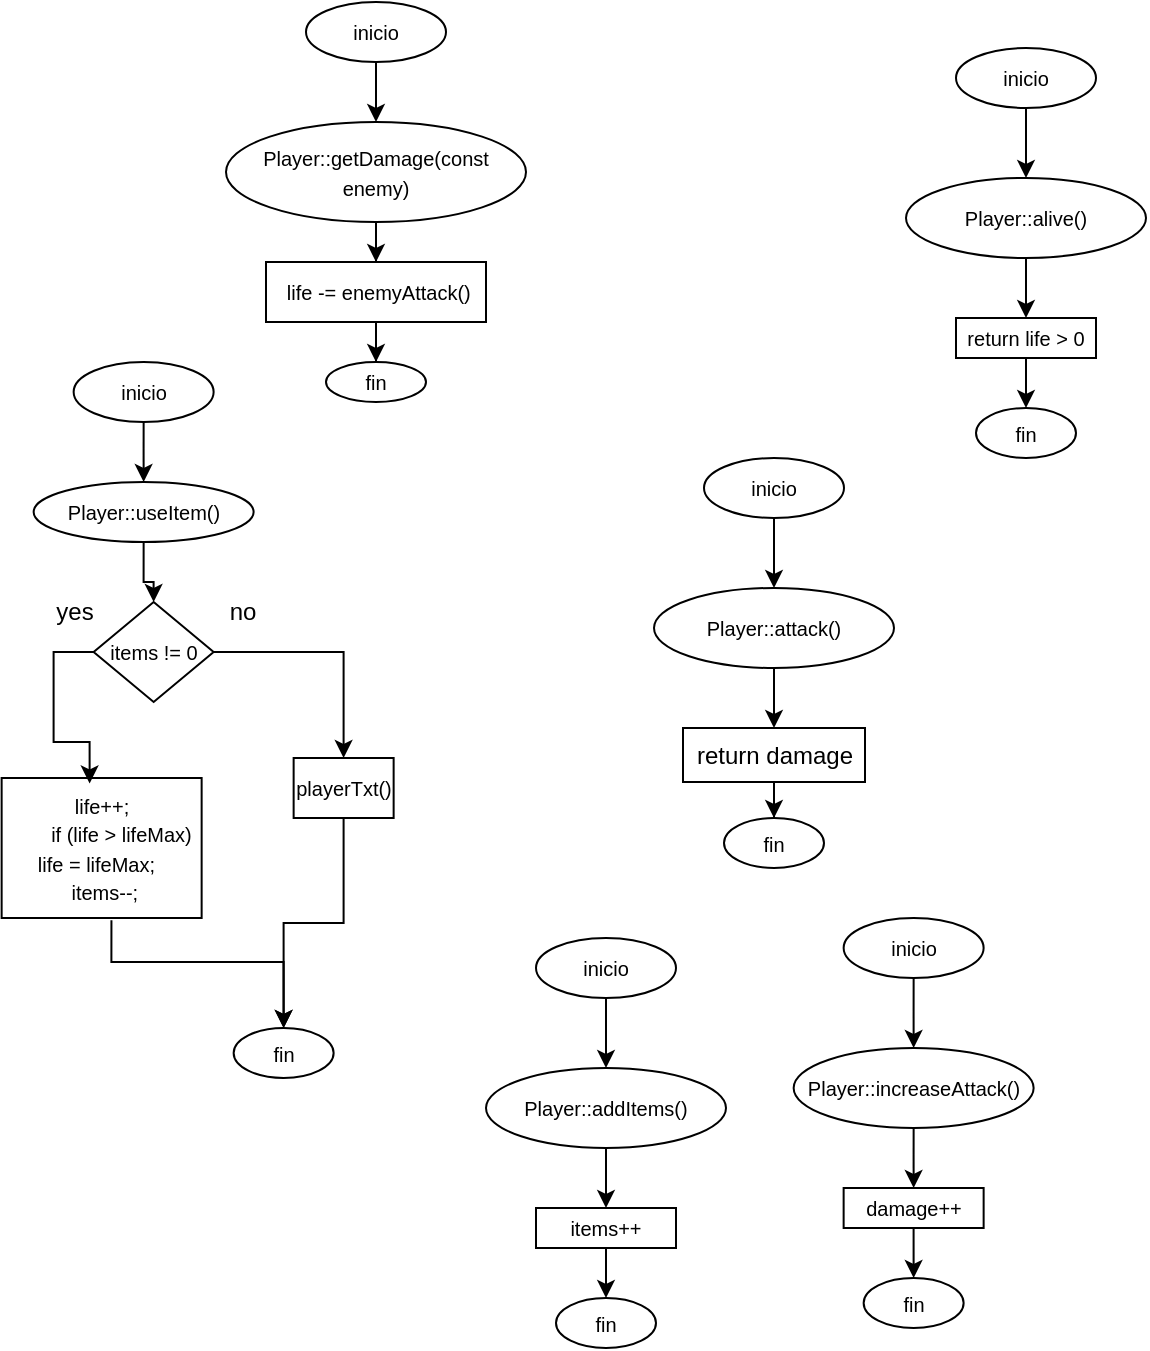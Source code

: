 <mxfile version="27.2.0">
  <diagram name="Página-1" id="W3tY4TCFC0sQ0xRex6A5">
    <mxGraphModel dx="1453" dy="718" grid="1" gridSize="10" guides="1" tooltips="1" connect="1" arrows="1" fold="1" page="1" pageScale="1" pageWidth="827" pageHeight="1169" math="0" shadow="0">
      <root>
        <mxCell id="0" />
        <mxCell id="1" parent="0" />
        <mxCell id="inOHviRMecGBRw6cDhF_-1" value="" style="edgeStyle=orthogonalEdgeStyle;rounded=0;orthogonalLoop=1;jettySize=auto;html=1;" edge="1" parent="1" source="inOHviRMecGBRw6cDhF_-2" target="inOHviRMecGBRw6cDhF_-4">
          <mxGeometry relative="1" as="geometry" />
        </mxCell>
        <mxCell id="inOHviRMecGBRw6cDhF_-2" value="&lt;font style=&quot;font-size: 10px;&quot;&gt;inicio&lt;/font&gt;" style="ellipse;whiteSpace=wrap;html=1;" vertex="1" parent="1">
          <mxGeometry x="210" y="50" width="70" height="30" as="geometry" />
        </mxCell>
        <mxCell id="inOHviRMecGBRw6cDhF_-3" value="" style="edgeStyle=orthogonalEdgeStyle;rounded=0;orthogonalLoop=1;jettySize=auto;html=1;" edge="1" parent="1" source="inOHviRMecGBRw6cDhF_-4" target="inOHviRMecGBRw6cDhF_-6">
          <mxGeometry relative="1" as="geometry" />
        </mxCell>
        <mxCell id="inOHviRMecGBRw6cDhF_-4" value="&lt;div&gt;&lt;span style=&quot;font-size: 10px; background-color: transparent; color: light-dark(rgb(0, 0, 0), rgb(255, 255, 255));&quot;&gt;Player::getDamage(const enemy)&lt;/span&gt;&lt;/div&gt;" style="ellipse;whiteSpace=wrap;html=1;" vertex="1" parent="1">
          <mxGeometry x="170" y="110" width="150" height="50" as="geometry" />
        </mxCell>
        <mxCell id="inOHviRMecGBRw6cDhF_-5" value="" style="edgeStyle=orthogonalEdgeStyle;rounded=0;orthogonalLoop=1;jettySize=auto;html=1;" edge="1" parent="1" source="inOHviRMecGBRw6cDhF_-6" target="inOHviRMecGBRw6cDhF_-7">
          <mxGeometry relative="1" as="geometry" />
        </mxCell>
        <mxCell id="inOHviRMecGBRw6cDhF_-6" value="&lt;font style=&quot;font-size: 10px;&quot;&gt;&amp;nbsp;life -= enemyAttack()&lt;/font&gt;" style="rounded=0;whiteSpace=wrap;html=1;" vertex="1" parent="1">
          <mxGeometry x="190" y="180" width="110" height="30" as="geometry" />
        </mxCell>
        <mxCell id="inOHviRMecGBRw6cDhF_-7" value="&lt;div&gt;&lt;span style=&quot;font-size: 10px;&quot;&gt;fin&lt;/span&gt;&lt;/div&gt;" style="ellipse;whiteSpace=wrap;html=1;" vertex="1" parent="1">
          <mxGeometry x="220" y="230" width="50" height="20" as="geometry" />
        </mxCell>
        <mxCell id="inOHviRMecGBRw6cDhF_-15" style="edgeStyle=orthogonalEdgeStyle;rounded=0;orthogonalLoop=1;jettySize=auto;html=1;entryX=0.5;entryY=0;entryDx=0;entryDy=0;" edge="1" parent="1" source="inOHviRMecGBRw6cDhF_-16" target="inOHviRMecGBRw6cDhF_-20">
          <mxGeometry relative="1" as="geometry" />
        </mxCell>
        <mxCell id="inOHviRMecGBRw6cDhF_-16" value="&lt;font style=&quot;font-size: 10px;&quot;&gt;Player::attack()&lt;/font&gt;" style="ellipse;whiteSpace=wrap;html=1;" vertex="1" parent="1">
          <mxGeometry x="384" y="343" width="120" height="40" as="geometry" />
        </mxCell>
        <mxCell id="inOHviRMecGBRw6cDhF_-17" style="edgeStyle=orthogonalEdgeStyle;rounded=0;orthogonalLoop=1;jettySize=auto;html=1;entryX=0.5;entryY=0;entryDx=0;entryDy=0;" edge="1" parent="1" source="inOHviRMecGBRw6cDhF_-18" target="inOHviRMecGBRw6cDhF_-16">
          <mxGeometry relative="1" as="geometry">
            <mxPoint x="499" y="338" as="targetPoint" />
          </mxGeometry>
        </mxCell>
        <mxCell id="inOHviRMecGBRw6cDhF_-18" value="&lt;font style=&quot;font-size: 10px;&quot;&gt;inicio&lt;/font&gt;" style="ellipse;whiteSpace=wrap;html=1;" vertex="1" parent="1">
          <mxGeometry x="409" y="278" width="70" height="30" as="geometry" />
        </mxCell>
        <mxCell id="inOHviRMecGBRw6cDhF_-19" value="" style="edgeStyle=orthogonalEdgeStyle;rounded=0;orthogonalLoop=1;jettySize=auto;html=1;" edge="1" parent="1" source="inOHviRMecGBRw6cDhF_-20" target="inOHviRMecGBRw6cDhF_-21">
          <mxGeometry relative="1" as="geometry" />
        </mxCell>
        <mxCell id="inOHviRMecGBRw6cDhF_-20" value="return damage" style="rounded=0;whiteSpace=wrap;html=1;" vertex="1" parent="1">
          <mxGeometry x="398.5" y="413" width="91" height="27" as="geometry" />
        </mxCell>
        <mxCell id="inOHviRMecGBRw6cDhF_-21" value="&lt;span style=&quot;font-size: 10px;&quot;&gt;fin&lt;/span&gt;" style="ellipse;whiteSpace=wrap;html=1;" vertex="1" parent="1">
          <mxGeometry x="419" y="458" width="50" height="25" as="geometry" />
        </mxCell>
        <mxCell id="inOHviRMecGBRw6cDhF_-22" style="edgeStyle=orthogonalEdgeStyle;rounded=0;orthogonalLoop=1;jettySize=auto;html=1;entryX=0.5;entryY=0;entryDx=0;entryDy=0;" edge="1" parent="1" source="inOHviRMecGBRw6cDhF_-23" target="inOHviRMecGBRw6cDhF_-27">
          <mxGeometry relative="1" as="geometry" />
        </mxCell>
        <mxCell id="inOHviRMecGBRw6cDhF_-23" value="&lt;font style=&quot;font-size: 10px;&quot;&gt;Player::alive()&lt;/font&gt;" style="ellipse;whiteSpace=wrap;html=1;" vertex="1" parent="1">
          <mxGeometry x="510" y="138" width="120" height="40" as="geometry" />
        </mxCell>
        <mxCell id="inOHviRMecGBRw6cDhF_-24" style="edgeStyle=orthogonalEdgeStyle;rounded=0;orthogonalLoop=1;jettySize=auto;html=1;entryX=0.5;entryY=0;entryDx=0;entryDy=0;" edge="1" parent="1" source="inOHviRMecGBRw6cDhF_-25" target="inOHviRMecGBRw6cDhF_-23">
          <mxGeometry relative="1" as="geometry">
            <mxPoint x="625" y="133" as="targetPoint" />
          </mxGeometry>
        </mxCell>
        <mxCell id="inOHviRMecGBRw6cDhF_-25" value="&lt;font style=&quot;font-size: 10px;&quot;&gt;inicio&lt;/font&gt;" style="ellipse;whiteSpace=wrap;html=1;" vertex="1" parent="1">
          <mxGeometry x="535" y="73" width="70" height="30" as="geometry" />
        </mxCell>
        <mxCell id="inOHviRMecGBRw6cDhF_-26" value="" style="edgeStyle=orthogonalEdgeStyle;rounded=0;orthogonalLoop=1;jettySize=auto;html=1;" edge="1" parent="1" source="inOHviRMecGBRw6cDhF_-27" target="inOHviRMecGBRw6cDhF_-28">
          <mxGeometry relative="1" as="geometry" />
        </mxCell>
        <mxCell id="inOHviRMecGBRw6cDhF_-27" value="&lt;span style=&quot;font-size: 10px;&quot;&gt;return life &amp;gt; 0&lt;/span&gt;" style="rounded=0;whiteSpace=wrap;html=1;" vertex="1" parent="1">
          <mxGeometry x="535" y="208" width="70" height="20" as="geometry" />
        </mxCell>
        <mxCell id="inOHviRMecGBRw6cDhF_-28" value="&lt;span style=&quot;font-size: 10px;&quot;&gt;fin&lt;/span&gt;" style="ellipse;whiteSpace=wrap;html=1;" vertex="1" parent="1">
          <mxGeometry x="545" y="253" width="50" height="25" as="geometry" />
        </mxCell>
        <mxCell id="inOHviRMecGBRw6cDhF_-35" value="" style="edgeStyle=orthogonalEdgeStyle;rounded=0;orthogonalLoop=1;jettySize=auto;html=1;" edge="1" parent="1" source="inOHviRMecGBRw6cDhF_-36" target="inOHviRMecGBRw6cDhF_-38">
          <mxGeometry relative="1" as="geometry" />
        </mxCell>
        <mxCell id="inOHviRMecGBRw6cDhF_-36" value="&lt;font style=&quot;font-size: 10px;&quot;&gt;inicio&lt;/font&gt;" style="ellipse;whiteSpace=wrap;html=1;" vertex="1" parent="1">
          <mxGeometry x="93.82" y="230" width="70" height="30" as="geometry" />
        </mxCell>
        <mxCell id="inOHviRMecGBRw6cDhF_-47" style="edgeStyle=orthogonalEdgeStyle;rounded=0;orthogonalLoop=1;jettySize=auto;html=1;entryX=0.5;entryY=0;entryDx=0;entryDy=0;" edge="1" parent="1" source="inOHviRMecGBRw6cDhF_-38" target="inOHviRMecGBRw6cDhF_-42">
          <mxGeometry relative="1" as="geometry" />
        </mxCell>
        <mxCell id="inOHviRMecGBRw6cDhF_-38" value="&lt;div&gt;&lt;span style=&quot;font-size: 10px; background-color: transparent; color: light-dark(rgb(0, 0, 0), rgb(255, 255, 255));&quot;&gt;Player::useItem()&lt;/span&gt;&lt;/div&gt;" style="ellipse;whiteSpace=wrap;html=1;" vertex="1" parent="1">
          <mxGeometry x="73.82" y="290" width="110" height="30" as="geometry" />
        </mxCell>
        <mxCell id="inOHviRMecGBRw6cDhF_-49" style="edgeStyle=orthogonalEdgeStyle;rounded=0;orthogonalLoop=1;jettySize=auto;html=1;exitX=1;exitY=0.5;exitDx=0;exitDy=0;" edge="1" parent="1" source="inOHviRMecGBRw6cDhF_-42" target="inOHviRMecGBRw6cDhF_-48">
          <mxGeometry relative="1" as="geometry" />
        </mxCell>
        <mxCell id="inOHviRMecGBRw6cDhF_-42" value="&lt;font style=&quot;font-size: 10px;&quot;&gt;items != 0&lt;/font&gt;" style="rhombus;whiteSpace=wrap;html=1;" vertex="1" parent="1">
          <mxGeometry x="103.82" y="350" width="60" height="50" as="geometry" />
        </mxCell>
        <mxCell id="inOHviRMecGBRw6cDhF_-52" style="edgeStyle=orthogonalEdgeStyle;rounded=0;orthogonalLoop=1;jettySize=auto;html=1;entryX=0.5;entryY=0;entryDx=0;entryDy=0;exitX=0.549;exitY=1.016;exitDx=0;exitDy=0;exitPerimeter=0;" edge="1" parent="1" source="inOHviRMecGBRw6cDhF_-43" target="inOHviRMecGBRw6cDhF_-51">
          <mxGeometry relative="1" as="geometry">
            <Array as="points">
              <mxPoint x="112.82" y="530" />
              <mxPoint x="198.82" y="530" />
            </Array>
          </mxGeometry>
        </mxCell>
        <mxCell id="inOHviRMecGBRw6cDhF_-43" value="&lt;div&gt;&lt;span style=&quot;font-size: 10px; background-color: transparent; color: light-dark(rgb(0, 0, 0), rgb(255, 255, 255));&quot;&gt;life++;&lt;/span&gt;&lt;/div&gt;&lt;div&gt;&lt;font style=&quot;font-size: 10px;&quot;&gt;&amp;nbsp; &amp;nbsp; &amp;nbsp; &amp;nbsp;if (life &amp;gt; lifeMax) life = lifeMax;&amp;nbsp;&amp;nbsp;&lt;/font&gt;&lt;/div&gt;&lt;div&gt;&lt;span style=&quot;font-size: 10px; background-color: transparent; color: light-dark(rgb(0, 0, 0), rgb(255, 255, 255));&quot;&gt;&amp;nbsp;items--;&lt;/span&gt;&lt;/div&gt;" style="rounded=0;whiteSpace=wrap;html=1;" vertex="1" parent="1">
          <mxGeometry x="57.82" y="438" width="100" height="70" as="geometry" />
        </mxCell>
        <mxCell id="inOHviRMecGBRw6cDhF_-44" style="edgeStyle=orthogonalEdgeStyle;rounded=0;orthogonalLoop=1;jettySize=auto;html=1;entryX=0.44;entryY=0.039;entryDx=0;entryDy=0;entryPerimeter=0;exitX=0;exitY=0.5;exitDx=0;exitDy=0;" edge="1" parent="1" source="inOHviRMecGBRw6cDhF_-42" target="inOHviRMecGBRw6cDhF_-43">
          <mxGeometry relative="1" as="geometry" />
        </mxCell>
        <mxCell id="inOHviRMecGBRw6cDhF_-45" value="yes" style="text;html=1;align=center;verticalAlign=middle;resizable=0;points=[];autosize=1;strokeColor=none;fillColor=none;" vertex="1" parent="1">
          <mxGeometry x="73.82" y="340" width="40" height="30" as="geometry" />
        </mxCell>
        <mxCell id="inOHviRMecGBRw6cDhF_-53" style="edgeStyle=orthogonalEdgeStyle;rounded=0;orthogonalLoop=1;jettySize=auto;html=1;" edge="1" parent="1" source="inOHviRMecGBRw6cDhF_-48" target="inOHviRMecGBRw6cDhF_-51">
          <mxGeometry relative="1" as="geometry" />
        </mxCell>
        <mxCell id="inOHviRMecGBRw6cDhF_-48" value="&lt;font style=&quot;font-size: 10px;&quot;&gt;playerTxt()&lt;/font&gt;" style="rounded=0;whiteSpace=wrap;html=1;" vertex="1" parent="1">
          <mxGeometry x="203.82" y="428" width="50" height="30" as="geometry" />
        </mxCell>
        <mxCell id="inOHviRMecGBRw6cDhF_-50" value="no" style="text;html=1;align=center;verticalAlign=middle;resizable=0;points=[];autosize=1;strokeColor=none;fillColor=none;" vertex="1" parent="1">
          <mxGeometry x="157.82" y="340" width="40" height="30" as="geometry" />
        </mxCell>
        <mxCell id="inOHviRMecGBRw6cDhF_-51" value="&lt;span style=&quot;font-size: 10px;&quot;&gt;fin&lt;/span&gt;" style="ellipse;whiteSpace=wrap;html=1;" vertex="1" parent="1">
          <mxGeometry x="173.82" y="563" width="50" height="25" as="geometry" />
        </mxCell>
        <mxCell id="inOHviRMecGBRw6cDhF_-61" style="edgeStyle=orthogonalEdgeStyle;rounded=0;orthogonalLoop=1;jettySize=auto;html=1;entryX=0.5;entryY=0;entryDx=0;entryDy=0;" edge="1" parent="1" source="inOHviRMecGBRw6cDhF_-62" target="inOHviRMecGBRw6cDhF_-66">
          <mxGeometry relative="1" as="geometry" />
        </mxCell>
        <mxCell id="inOHviRMecGBRw6cDhF_-62" value="&lt;font style=&quot;font-size: 10px;&quot;&gt;Player::addItems()&lt;/font&gt;" style="ellipse;whiteSpace=wrap;html=1;" vertex="1" parent="1">
          <mxGeometry x="300" y="583" width="120" height="40" as="geometry" />
        </mxCell>
        <mxCell id="inOHviRMecGBRw6cDhF_-63" style="edgeStyle=orthogonalEdgeStyle;rounded=0;orthogonalLoop=1;jettySize=auto;html=1;entryX=0.5;entryY=0;entryDx=0;entryDy=0;" edge="1" parent="1" source="inOHviRMecGBRw6cDhF_-64" target="inOHviRMecGBRw6cDhF_-62">
          <mxGeometry relative="1" as="geometry">
            <mxPoint x="415" y="578" as="targetPoint" />
          </mxGeometry>
        </mxCell>
        <mxCell id="inOHviRMecGBRw6cDhF_-64" value="&lt;font style=&quot;font-size: 10px;&quot;&gt;inicio&lt;/font&gt;" style="ellipse;whiteSpace=wrap;html=1;" vertex="1" parent="1">
          <mxGeometry x="325" y="518" width="70" height="30" as="geometry" />
        </mxCell>
        <mxCell id="inOHviRMecGBRw6cDhF_-65" value="" style="edgeStyle=orthogonalEdgeStyle;rounded=0;orthogonalLoop=1;jettySize=auto;html=1;" edge="1" parent="1" source="inOHviRMecGBRw6cDhF_-66" target="inOHviRMecGBRw6cDhF_-67">
          <mxGeometry relative="1" as="geometry" />
        </mxCell>
        <mxCell id="inOHviRMecGBRw6cDhF_-66" value="&lt;span style=&quot;font-size: 10px;&quot;&gt;items++&lt;/span&gt;" style="rounded=0;whiteSpace=wrap;html=1;" vertex="1" parent="1">
          <mxGeometry x="325" y="653" width="70" height="20" as="geometry" />
        </mxCell>
        <mxCell id="inOHviRMecGBRw6cDhF_-67" value="&lt;span style=&quot;font-size: 10px;&quot;&gt;fin&lt;/span&gt;" style="ellipse;whiteSpace=wrap;html=1;" vertex="1" parent="1">
          <mxGeometry x="335" y="698" width="50" height="25" as="geometry" />
        </mxCell>
        <mxCell id="inOHviRMecGBRw6cDhF_-68" style="edgeStyle=orthogonalEdgeStyle;rounded=0;orthogonalLoop=1;jettySize=auto;html=1;entryX=0.5;entryY=0;entryDx=0;entryDy=0;" edge="1" parent="1" source="inOHviRMecGBRw6cDhF_-69" target="inOHviRMecGBRw6cDhF_-73">
          <mxGeometry relative="1" as="geometry" />
        </mxCell>
        <mxCell id="inOHviRMecGBRw6cDhF_-69" value="&lt;font style=&quot;font-size: 10px;&quot;&gt;Player::increaseAttack()&lt;/font&gt;" style="ellipse;whiteSpace=wrap;html=1;" vertex="1" parent="1">
          <mxGeometry x="453.82" y="573" width="120" height="40" as="geometry" />
        </mxCell>
        <mxCell id="inOHviRMecGBRw6cDhF_-70" style="edgeStyle=orthogonalEdgeStyle;rounded=0;orthogonalLoop=1;jettySize=auto;html=1;entryX=0.5;entryY=0;entryDx=0;entryDy=0;" edge="1" parent="1" source="inOHviRMecGBRw6cDhF_-71" target="inOHviRMecGBRw6cDhF_-69">
          <mxGeometry relative="1" as="geometry">
            <mxPoint x="568.82" y="568" as="targetPoint" />
          </mxGeometry>
        </mxCell>
        <mxCell id="inOHviRMecGBRw6cDhF_-71" value="&lt;font style=&quot;font-size: 10px;&quot;&gt;inicio&lt;/font&gt;" style="ellipse;whiteSpace=wrap;html=1;" vertex="1" parent="1">
          <mxGeometry x="478.82" y="508" width="70" height="30" as="geometry" />
        </mxCell>
        <mxCell id="inOHviRMecGBRw6cDhF_-72" value="" style="edgeStyle=orthogonalEdgeStyle;rounded=0;orthogonalLoop=1;jettySize=auto;html=1;" edge="1" parent="1" source="inOHviRMecGBRw6cDhF_-73" target="inOHviRMecGBRw6cDhF_-74">
          <mxGeometry relative="1" as="geometry" />
        </mxCell>
        <mxCell id="inOHviRMecGBRw6cDhF_-73" value="&lt;span style=&quot;font-size: 10px;&quot;&gt;damage++&lt;/span&gt;" style="rounded=0;whiteSpace=wrap;html=1;" vertex="1" parent="1">
          <mxGeometry x="478.82" y="643" width="70" height="20" as="geometry" />
        </mxCell>
        <mxCell id="inOHviRMecGBRw6cDhF_-74" value="&lt;span style=&quot;font-size: 10px;&quot;&gt;fin&lt;/span&gt;" style="ellipse;whiteSpace=wrap;html=1;" vertex="1" parent="1">
          <mxGeometry x="488.82" y="688" width="50" height="25" as="geometry" />
        </mxCell>
      </root>
    </mxGraphModel>
  </diagram>
</mxfile>
